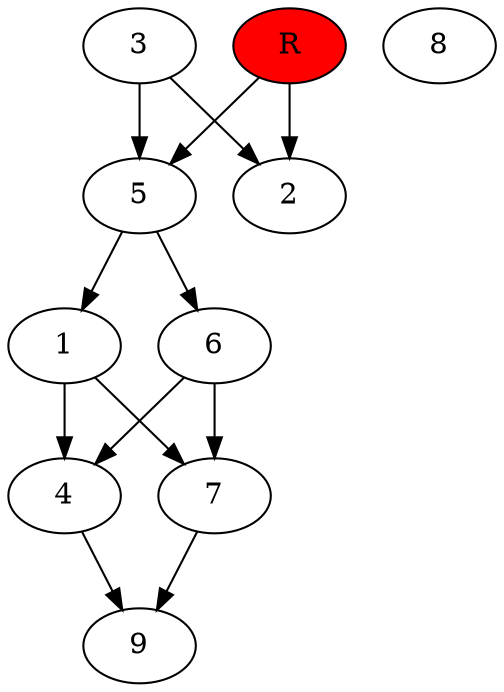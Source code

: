 digraph prb9986 {
	1
	2
	3
	4
	5
	6
	7
	8
	R [fillcolor="#ff0000" style=filled]
	1 -> 4
	1 -> 7
	3 -> 2
	3 -> 5
	4 -> 9
	5 -> 1
	5 -> 6
	6 -> 4
	6 -> 7
	7 -> 9
	R -> 2
	R -> 5
}
